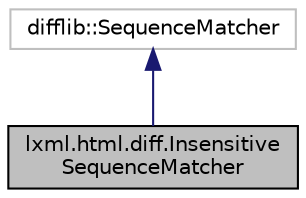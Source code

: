 digraph "lxml.html.diff.InsensitiveSequenceMatcher"
{
 // LATEX_PDF_SIZE
  edge [fontname="Helvetica",fontsize="10",labelfontname="Helvetica",labelfontsize="10"];
  node [fontname="Helvetica",fontsize="10",shape=record];
  Node1 [label="lxml.html.diff.Insensitive\lSequenceMatcher",height=0.2,width=0.4,color="black", fillcolor="grey75", style="filled", fontcolor="black",tooltip=" "];
  Node2 -> Node1 [dir="back",color="midnightblue",fontsize="10",style="solid",fontname="Helvetica"];
  Node2 [label="difflib::SequenceMatcher",height=0.2,width=0.4,color="grey75", fillcolor="white", style="filled",tooltip=" "];
}
